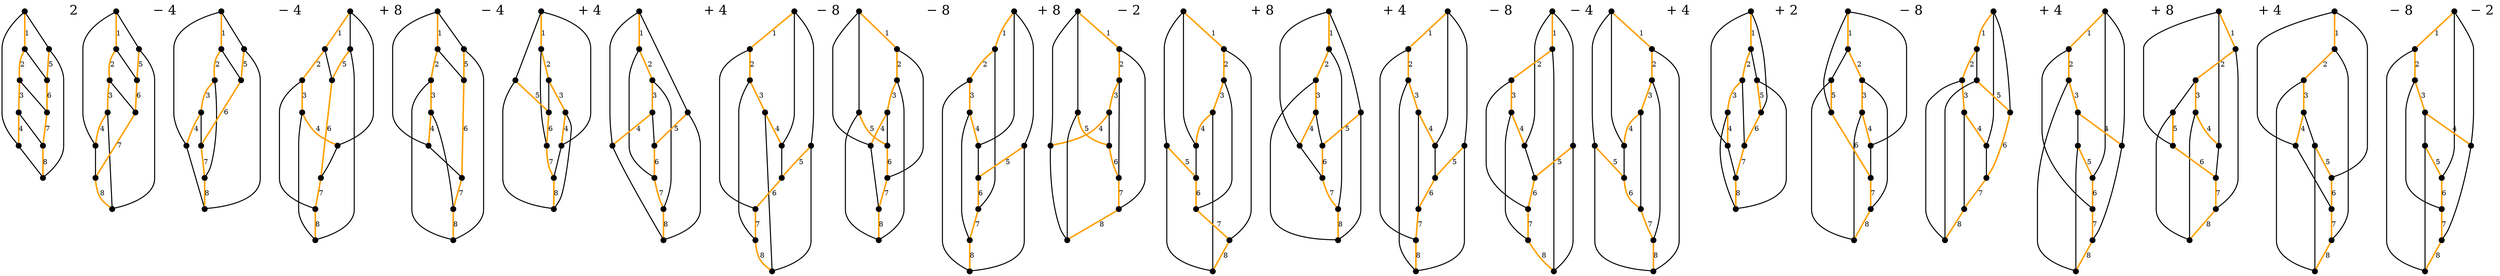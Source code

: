 graph  {
0 [pos="-200,100", shape=point, width="0.15pt"];
1 [pos="-129,70", shape=point, width="0.15pt"];
2 [pos="-100,0", shape=point, width="0.15pt"];
3 [pos="-129,-70", shape=point, width="0.15pt"];
4 [pos="-200,-100", shape=point, width="0.15pt"];
5 [pos="200,100", shape=point, width="0.15pt"];
6 [pos="129,70", shape=point, width="0.15pt"];
7 [pos="100,0", shape=point, width="0.15pt"];
8 [pos="129,-70", shape=point, width="0.15pt"];
9 [pos="199,-100", shape=point, width="0.15pt"];
10 [fontsize="26pt", label="  2", pos="-250,0", shape=plaintext];
11 [pos="400,100", shape=point, width="0.15pt"];
12 [pos="470,70", shape=point, width="0.15pt"];
13 [pos="500,0", shape=point, width="0.15pt"];
14 [pos="470,-70", shape=point, width="0.15pt"];
15 [pos="400,-100", shape=point, width="0.15pt"];
16 [pos="800,100", shape=point, width="0.15pt"];
17 [pos="729,70", shape=point, width="0.15pt"];
18 [pos="700,0", shape=point, width="0.15pt"];
19 [pos="729,-70", shape=point, width="0.15pt"];
20 [pos="800,-100", shape=point, width="0.15pt"];
21 [fontsize="26pt", label="− 4", pos="300,0", shape=plaintext];
22 [pos="1000,100", shape=point, width="0.15pt"];
23 [pos="1070,70", shape=point, width="0.15pt"];
24 [pos="1100,0", shape=point, width="0.15pt"];
25 [pos="1070,-70", shape=point, width="0.15pt"];
26 [pos="1000,-100", shape=point, width="0.15pt"];
27 [pos="1400,100", shape=point, width="0.15pt"];
28 [pos="1329,70", shape=point, width="0.15pt"];
29 [pos="1300,0", shape=point, width="0.15pt"];
30 [pos="1329,-70", shape=point, width="0.15pt"];
31 [pos="1400,-100", shape=point, width="0.15pt"];
32 [fontsize="26pt", label="− 4", pos="900,0", shape=plaintext];
33 [pos="-200,-200", shape=point, width="0.15pt"];
34 [pos="-129,-229", shape=point, width="0.15pt"];
35 [pos="-100,-300", shape=point, width="0.15pt"];
36 [pos="-129,-370", shape=point, width="0.15pt"];
37 [pos="-200,-400", shape=point, width="0.15pt"];
38 [pos="200,-200", shape=point, width="0.15pt"];
39 [pos="129,-229", shape=point, width="0.15pt"];
40 [pos="100,-300", shape=point, width="0.15pt"];
41 [pos="129,-370", shape=point, width="0.15pt"];
42 [pos="199,-400", shape=point, width="0.15pt"];
43 [fontsize="26pt", label="+ 8", pos="-250,-300", shape=plaintext];
44 [pos="400,-200", shape=point, width="0.15pt"];
45 [pos="470,-229", shape=point, width="0.15pt"];
46 [pos="500,-300", shape=point, width="0.15pt"];
47 [pos="470,-370", shape=point, width="0.15pt"];
48 [pos="400,-400", shape=point, width="0.15pt"];
49 [pos="800,-200", shape=point, width="0.15pt"];
50 [pos="729,-229", shape=point, width="0.15pt"];
51 [pos="700,-300", shape=point, width="0.15pt"];
52 [pos="729,-370", shape=point, width="0.15pt"];
53 [pos="800,-400", shape=point, width="0.15pt"];
54 [fontsize="26pt", label="− 4", pos="300,-300", shape=plaintext];
55 [pos="1000,-200", shape=point, width="0.15pt"];
56 [pos="1070,-229", shape=point, width="0.15pt"];
57 [pos="1100,-300", shape=point, width="0.15pt"];
58 [pos="1070,-370", shape=point, width="0.15pt"];
59 [pos="1000,-400", shape=point, width="0.15pt"];
60 [pos="1400,-200", shape=point, width="0.15pt"];
61 [pos="1329,-229", shape=point, width="0.15pt"];
62 [pos="1300,-300", shape=point, width="0.15pt"];
63 [pos="1329,-370", shape=point, width="0.15pt"];
64 [pos="1400,-400", shape=point, width="0.15pt"];
65 [fontsize="26pt", label="+ 4", pos="900,-300", shape=plaintext];
66 [pos="-200,-500", shape=point, width="0.15pt"];
67 [pos="-129,-529", shape=point, width="0.15pt"];
68 [pos="-100,-600", shape=point, width="0.15pt"];
69 [pos="-129,-670", shape=point, width="0.15pt"];
70 [pos="-200,-700", shape=point, width="0.15pt"];
71 [pos="200,-500", shape=point, width="0.15pt"];
72 [pos="129,-529", shape=point, width="0.15pt"];
73 [pos="100,-600", shape=point, width="0.15pt"];
74 [pos="129,-670", shape=point, width="0.15pt"];
75 [pos="199,-700", shape=point, width="0.15pt"];
76 [fontsize="26pt", label="+ 4", pos="-250,-600", shape=plaintext];
77 [pos="400,-500", shape=point, width="0.15pt"];
78 [pos="470,-529", shape=point, width="0.15pt"];
79 [pos="500,-600", shape=point, width="0.15pt"];
80 [pos="470,-670", shape=point, width="0.15pt"];
81 [pos="400,-700", shape=point, width="0.15pt"];
82 [pos="800,-500", shape=point, width="0.15pt"];
83 [pos="729,-529", shape=point, width="0.15pt"];
84 [pos="700,-600", shape=point, width="0.15pt"];
85 [pos="729,-670", shape=point, width="0.15pt"];
86 [pos="800,-700", shape=point, width="0.15pt"];
87 [fontsize="26pt", label="− 8", pos="300,-600", shape=plaintext];
88 [pos="1000,-500", shape=point, width="0.15pt"];
89 [pos="1070,-529", shape=point, width="0.15pt"];
90 [pos="1100,-600", shape=point, width="0.15pt"];
91 [pos="1070,-670", shape=point, width="0.15pt"];
92 [pos="1000,-700", shape=point, width="0.15pt"];
93 [pos="1400,-500", shape=point, width="0.15pt"];
94 [pos="1329,-529", shape=point, width="0.15pt"];
95 [pos="1300,-600", shape=point, width="0.15pt"];
96 [pos="1329,-670", shape=point, width="0.15pt"];
97 [pos="1400,-700", shape=point, width="0.15pt"];
98 [fontsize="26pt", label="− 8", pos="900,-600", shape=plaintext];
99 [pos="-200,-800", shape=point, width="0.15pt"];
100 [pos="-129,-829", shape=point, width="0.15pt"];
101 [pos="-100,-900", shape=point, width="0.15pt"];
102 [pos="-129,-970", shape=point, width="0.15pt"];
103 [pos="-200,-1000", shape=point, width="0.15pt"];
104 [pos="200,-800", shape=point, width="0.15pt"];
105 [pos="129,-829", shape=point, width="0.15pt"];
106 [pos="100,-900", shape=point, width="0.15pt"];
107 [pos="129,-970", shape=point, width="0.15pt"];
108 [pos="199,-1000", shape=point, width="0.15pt"];
109 [fontsize="26pt", label="+ 8", pos="-250,-900", shape=plaintext];
110 [pos="400,-800", shape=point, width="0.15pt"];
111 [pos="470,-829", shape=point, width="0.15pt"];
112 [pos="500,-900", shape=point, width="0.15pt"];
113 [pos="470,-970", shape=point, width="0.15pt"];
114 [pos="400,-1000", shape=point, width="0.15pt"];
115 [pos="800,-800", shape=point, width="0.15pt"];
116 [pos="729,-829", shape=point, width="0.15pt"];
117 [pos="700,-900", shape=point, width="0.15pt"];
118 [pos="729,-970", shape=point, width="0.15pt"];
119 [pos="800,-1000", shape=point, width="0.15pt"];
120 [fontsize="26pt", label="− 2", pos="300,-900", shape=plaintext];
121 [pos="1000,-800", shape=point, width="0.15pt"];
122 [pos="1070,-829", shape=point, width="0.15pt"];
123 [pos="1100,-900", shape=point, width="0.15pt"];
124 [pos="1070,-970", shape=point, width="0.15pt"];
125 [pos="1000,-1000", shape=point, width="0.15pt"];
126 [pos="1400,-800", shape=point, width="0.15pt"];
127 [pos="1329,-829", shape=point, width="0.15pt"];
128 [pos="1300,-900", shape=point, width="0.15pt"];
129 [pos="1329,-970", shape=point, width="0.15pt"];
130 [pos="1400,-1000", shape=point, width="0.15pt"];
131 [fontsize="26pt", label="+ 8", pos="900,-900", shape=plaintext];
132 [pos="-200,-1100", shape=point, width="0.15pt"];
133 [pos="-129,-1129", shape=point, width="0.15pt"];
134 [pos="-100,-1200", shape=point, width="0.15pt"];
135 [pos="-129,-1270", shape=point, width="0.15pt"];
136 [pos="-200,-1300", shape=point, width="0.15pt"];
137 [pos="200,-1100", shape=point, width="0.15pt"];
138 [pos="129,-1129", shape=point, width="0.15pt"];
139 [pos="100,-1200", shape=point, width="0.15pt"];
140 [pos="129,-1270", shape=point, width="0.15pt"];
141 [pos="199,-1300", shape=point, width="0.15pt"];
142 [fontsize="26pt", label="+ 4", pos="-250,-1200", shape=plaintext];
143 [pos="400,-1100", shape=point, width="0.15pt"];
144 [pos="470,-1129", shape=point, width="0.15pt"];
145 [pos="500,-1200", shape=point, width="0.15pt"];
146 [pos="470,-1270", shape=point, width="0.15pt"];
147 [pos="400,-1300", shape=point, width="0.15pt"];
148 [pos="800,-1100", shape=point, width="0.15pt"];
149 [pos="729,-1129", shape=point, width="0.15pt"];
150 [pos="700,-1200", shape=point, width="0.15pt"];
151 [pos="729,-1270", shape=point, width="0.15pt"];
152 [pos="800,-1300", shape=point, width="0.15pt"];
153 [fontsize="26pt", label="− 8", pos="300,-1200", shape=plaintext];
154 [pos="1000,-1100", shape=point, width="0.15pt"];
155 [pos="1070,-1129", shape=point, width="0.15pt"];
156 [pos="1100,-1200", shape=point, width="0.15pt"];
157 [pos="1070,-1270", shape=point, width="0.15pt"];
158 [pos="1000,-1300", shape=point, width="0.15pt"];
159 [pos="1400,-1100", shape=point, width="0.15pt"];
160 [pos="1329,-1129", shape=point, width="0.15pt"];
161 [pos="1300,-1200", shape=point, width="0.15pt"];
162 [pos="1329,-1270", shape=point, width="0.15pt"];
163 [pos="1400,-1300", shape=point, width="0.15pt"];
164 [fontsize="26pt", label="− 4", pos="900,-1200", shape=plaintext];
165 [pos="-200,-1400", shape=point, width="0.15pt"];
166 [pos="-129,-1429", shape=point, width="0.15pt"];
167 [pos="-100,-1500", shape=point, width="0.15pt"];
168 [pos="-129,-1570", shape=point, width="0.15pt"];
169 [pos="-200,-1600", shape=point, width="0.15pt"];
170 [pos="200,-1400", shape=point, width="0.15pt"];
171 [pos="129,-1429", shape=point, width="0.15pt"];
172 [pos="100,-1500", shape=point, width="0.15pt"];
173 [pos="129,-1570", shape=point, width="0.15pt"];
174 [pos="199,-1600", shape=point, width="0.15pt"];
175 [fontsize="26pt", label="+ 4", pos="-250,-1500", shape=plaintext];
176 [pos="400,-1400", shape=point, width="0.15pt"];
177 [pos="470,-1429", shape=point, width="0.15pt"];
178 [pos="500,-1500", shape=point, width="0.15pt"];
179 [pos="470,-1570", shape=point, width="0.15pt"];
180 [pos="400,-1600", shape=point, width="0.15pt"];
181 [pos="800,-1400", shape=point, width="0.15pt"];
182 [pos="729,-1429", shape=point, width="0.15pt"];
183 [pos="700,-1500", shape=point, width="0.15pt"];
184 [pos="729,-1570", shape=point, width="0.15pt"];
185 [pos="800,-1600", shape=point, width="0.15pt"];
186 [fontsize="26pt", label="+ 2", pos="300,-1500", shape=plaintext];
187 [pos="1000,-1400", shape=point, width="0.15pt"];
188 [pos="1070,-1429", shape=point, width="0.15pt"];
189 [pos="1100,-1500", shape=point, width="0.15pt"];
190 [pos="1070,-1570", shape=point, width="0.15pt"];
191 [pos="1000,-1600", shape=point, width="0.15pt"];
192 [pos="1400,-1400", shape=point, width="0.15pt"];
193 [pos="1329,-1429", shape=point, width="0.15pt"];
194 [pos="1300,-1500", shape=point, width="0.15pt"];
195 [pos="1329,-1570", shape=point, width="0.15pt"];
196 [pos="1400,-1600", shape=point, width="0.15pt"];
197 [fontsize="26pt", label="− 8", pos="900,-1500", shape=plaintext];
198 [pos="-200,-1700", shape=point, width="0.15pt"];
199 [pos="-129,-1729", shape=point, width="0.15pt"];
200 [pos="-100,-1800", shape=point, width="0.15pt"];
201 [pos="-129,-1870", shape=point, width="0.15pt"];
202 [pos="-200,-1900", shape=point, width="0.15pt"];
203 [pos="200,-1700", shape=point, width="0.15pt"];
204 [pos="129,-1729", shape=point, width="0.15pt"];
205 [pos="100,-1800", shape=point, width="0.15pt"];
206 [pos="129,-1870", shape=point, width="0.15pt"];
207 [pos="199,-1900", shape=point, width="0.15pt"];
208 [fontsize="26pt", label="+ 4", pos="-250,-1800", shape=plaintext];
209 [pos="400,-1700", shape=point, width="0.15pt"];
210 [pos="470,-1729", shape=point, width="0.15pt"];
211 [pos="500,-1800", shape=point, width="0.15pt"];
212 [pos="470,-1870", shape=point, width="0.15pt"];
213 [pos="400,-1900", shape=point, width="0.15pt"];
214 [pos="800,-1700", shape=point, width="0.15pt"];
215 [pos="729,-1729", shape=point, width="0.15pt"];
216 [pos="700,-1800", shape=point, width="0.15pt"];
217 [pos="729,-1870", shape=point, width="0.15pt"];
218 [pos="800,-1900", shape=point, width="0.15pt"];
219 [fontsize="26pt", label="+ 8", pos="300,-1800", shape=plaintext];
220 [pos="1000,-1700", shape=point, width="0.15pt"];
221 [pos="1070,-1729", shape=point, width="0.15pt"];
222 [pos="1100,-1800", shape=point, width="0.15pt"];
223 [pos="1070,-1870", shape=point, width="0.15pt"];
224 [pos="1000,-1900", shape=point, width="0.15pt"];
225 [pos="1400,-1700", shape=point, width="0.15pt"];
226 [pos="1329,-1729", shape=point, width="0.15pt"];
227 [pos="1300,-1800", shape=point, width="0.15pt"];
228 [pos="1329,-1870", shape=point, width="0.15pt"];
229 [pos="1400,-1900", shape=point, width="0.15pt"];
230 [fontsize="26pt", label="+ 4", pos="900,-1800", shape=plaintext];
231 [pos="-200,-2000", shape=point, width="0.15pt"];
232 [pos="-129,-2029", shape=point, width="0.15pt"];
233 [pos="-100,-2100", shape=point, width="0.15pt"];
234 [pos="-129,-2170", shape=point, width="0.15pt"];
235 [pos="-200,-2200", shape=point, width="0.15pt"];
236 [pos="200,-2000", shape=point, width="0.15pt"];
237 [pos="129,-2029", shape=point, width="0.15pt"];
238 [pos="100,-2100", shape=point, width="0.15pt"];
239 [pos="129,-2170", shape=point, width="0.15pt"];
240 [pos="199,-2200", shape=point, width="0.15pt"];
241 [fontsize="26pt", label="− 8", pos="-250,-2100", shape=plaintext];
242 [pos="400,-2000", shape=point, width="0.15pt"];
243 [pos="470,-2029", shape=point, width="0.15pt"];
244 [pos="500,-2100", shape=point, width="0.15pt"];
245 [pos="470,-2170", shape=point, width="0.15pt"];
246 [pos="400,-2200", shape=point, width="0.15pt"];
247 [pos="800,-2000", shape=point, width="0.15pt"];
248 [pos="729,-2029", shape=point, width="0.15pt"];
249 [pos="700,-2100", shape=point, width="0.15pt"];
250 [pos="729,-2170", shape=point, width="0.15pt"];
251 [pos="800,-2200", shape=point, width="0.15pt"];
"22coef" [fontsize="26pt", label="− 2", pos="300,-2100", shape=plaintext];
0 -- 1  [color="#ffa000", forest=True, key=0, label=1, order=1, penwidth=3];
0 -- 4  [forest=False, key=0, order="-1", penwidth="2.0"];
0 -- 5  [forest=False, key=0, order="-1", penwidth="2.0"];
1 -- 2  [color="#ffa000", forest=True, key=0, label=2, order=2, penwidth=3];
1 -- 6  [forest=False, key=0, order="-1", penwidth="2.0"];
2 -- 3  [color="#ffa000", forest=True, key=0, label=3, order=3, penwidth=3];
2 -- 7  [forest=False, key=0, order="-1", penwidth="2.0"];
3 -- 4  [color="#ffa000", forest=True, key=0, label=4, order=4, penwidth=3];
3 -- 8  [forest=False, key=0, order="-1", penwidth="2.0"];
4 -- 9  [forest=False, key=0, order="-1", penwidth="2.0"];
5 -- 6  [color="#ffa000", forest=True, key=0, label=5, order=5, penwidth=3];
5 -- 9  [forest=False, key=0, order="-1", penwidth="2.0"];
6 -- 7  [color="#ffa000", forest=True, key=0, label=6, order=6, penwidth=3];
7 -- 8  [color="#ffa000", forest=True, key=0, label=7, order=7, penwidth=3];
8 -- 9  [color="#ffa000", forest=True, key=0, label=8, order=8, penwidth=3];
11 -- 12  [color="#ffa000", forest=True, key=0, label=1, order=1, penwidth=3];
11 -- 15  [forest=False, key=0, order="-1", penwidth="2.0"];
11 -- 16  [forest=False, key=0, order="-1", penwidth="2.0"];
12 -- 13  [color="#ffa000", forest=True, key=0, label=2, order=2, penwidth=3];
12 -- 17  [forest=False, key=0, order="-1", penwidth="2.0"];
13 -- 14  [color="#ffa000", forest=True, key=0, label=3, order=3, penwidth=3];
13 -- 18  [forest=False, key=0, order="-1", penwidth="2.0"];
14 -- 15  [color="#ffa000", forest=True, key=0, label=4, order=4, penwidth=3];
14 -- 20  [forest=False, key=0, order="-1", penwidth="2.0"];
15 -- 19  [forest=False, key=0, order="-1", penwidth="2.0"];
16 -- 17  [color="#ffa000", forest=True, key=0, label=5, order=5, penwidth=3];
16 -- 20  [forest=False, key=0, order="-1", penwidth="2.0"];
17 -- 18  [color="#ffa000", forest=True, key=0, label=6, order=6, penwidth=3];
18 -- 19  [color="#ffa000", forest=True, key=0, label=7, order=7, penwidth=3];
19 -- 20  [color="#ffa000", forest=True, key=0, label=8, order=8, penwidth=3];
22 -- 23  [color="#ffa000", forest=True, key=0, label=1, order=1, penwidth=3];
22 -- 26  [forest=False, key=0, order="-1", penwidth="2.0"];
22 -- 27  [forest=False, key=0, order="-1", penwidth="2.0"];
23 -- 24  [color="#ffa000", forest=True, key=0, label=2, order=2, penwidth=3];
23 -- 28  [forest=False, key=0, order="-1", penwidth="2.0"];
24 -- 25  [color="#ffa000", forest=True, key=0, label=3, order=3, penwidth=3];
24 -- 30  [forest=False, key=0, order="-1", penwidth="2.0"];
25 -- 26  [color="#ffa000", forest=True, key=0, label=4, order=4, penwidth=3];
25 -- 29  [forest=False, key=0, order="-1", penwidth="2.0"];
26 -- 31  [forest=False, key=0, order="-1", penwidth="2.0"];
27 -- 28  [color="#ffa000", forest=True, key=0, label=5, order=5, penwidth=3];
27 -- 31  [forest=False, key=0, order="-1", penwidth="2.0"];
28 -- 29  [color="#ffa000", forest=True, key=0, label=6, order=6, penwidth=3];
29 -- 30  [color="#ffa000", forest=True, key=0, label=7, order=7, penwidth=3];
30 -- 31  [color="#ffa000", forest=True, key=0, label=8, order=8, penwidth=3];
33 -- 34  [color="#ffa000", forest=True, key=0, label=1, order=1, penwidth=3];
33 -- 37  [forest=False, key=0, order="-1", penwidth="2.0"];
33 -- 38  [forest=False, key=0, order="-1", penwidth="2.0"];
34 -- 35  [color="#ffa000", forest=True, key=0, label=2, order=2, penwidth=3];
34 -- 39  [forest=False, key=0, order="-1", penwidth="2.0"];
35 -- 36  [color="#ffa000", forest=True, key=0, label=3, order=3, penwidth=3];
35 -- 41  [forest=False, key=0, order="-1", penwidth="2.0"];
36 -- 37  [color="#ffa000", forest=True, key=0, label=4, order=4, penwidth=3];
36 -- 42  [forest=False, key=0, order="-1", penwidth="2.0"];
37 -- 40  [forest=False, key=0, order="-1", penwidth="2.0"];
38 -- 39  [color="#ffa000", forest=True, key=0, label=5, order=5, penwidth=3];
38 -- 42  [forest=False, key=0, order="-1", penwidth="2.0"];
39 -- 40  [color="#ffa000", forest=True, key=0, label=6, order=6, penwidth=3];
40 -- 41  [color="#ffa000", forest=True, key=0, label=7, order=7, penwidth=3];
41 -- 42  [color="#ffa000", forest=True, key=0, label=8, order=8, penwidth=3];
44 -- 45  [color="#ffa000", forest=True, key=0, label=1, order=1, penwidth=3];
44 -- 48  [forest=False, key=0, order="-1", penwidth="2.0"];
44 -- 49  [forest=False, key=0, order="-1", penwidth="2.0"];
45 -- 46  [color="#ffa000", forest=True, key=0, label=2, order=2, penwidth=3];
45 -- 50  [forest=False, key=0, order="-1", penwidth="2.0"];
46 -- 47  [color="#ffa000", forest=True, key=0, label=3, order=3, penwidth=3];
46 -- 53  [forest=False, key=0, order="-1", penwidth="2.0"];
47 -- 48  [color="#ffa000", forest=True, key=0, label=4, order=4, penwidth=3];
47 -- 52  [forest=False, key=0, order="-1", penwidth="2.0"];
48 -- 51  [forest=False, key=0, order="-1", penwidth="2.0"];
49 -- 50  [color="#ffa000", forest=True, key=0, label=5, order=5, penwidth=3];
49 -- 53  [forest=False, key=0, order="-1", penwidth="2.0"];
50 -- 51  [color="#ffa000", forest=True, key=0, label=6, order=6, penwidth=3];
51 -- 52  [color="#ffa000", forest=True, key=0, label=7, order=7, penwidth=3];
52 -- 53  [color="#ffa000", forest=True, key=0, label=8, order=8, penwidth=3];
55 -- 56  [color="#ffa000", forest=True, key=0, label=1, order=1, penwidth=3];
55 -- 59  [forest=False, key=0, order="-1", penwidth="2.0"];
55 -- 60  [forest=False, key=0, order="-1", penwidth="2.0"];
56 -- 57  [color="#ffa000", forest=True, key=0, label=2, order=2, penwidth=3];
56 -- 62  [forest=False, key=0, order="-1", penwidth="2.0"];
57 -- 58  [color="#ffa000", forest=True, key=0, label=3, order=3, penwidth=3];
57 -- 61  [forest=False, key=0, order="-1", penwidth="2.0"];
58 -- 59  [color="#ffa000", forest=True, key=0, label=4, order=4, penwidth=3];
58 -- 64  [forest=False, key=0, order="-1", penwidth="2.0"];
59 -- 63  [forest=False, key=0, order="-1", penwidth="2.0"];
60 -- 61  [color="#ffa000", forest=True, key=0, label=5, order=5, penwidth=3];
60 -- 64  [forest=False, key=0, order="-1", penwidth="2.0"];
61 -- 62  [color="#ffa000", forest=True, key=0, label=6, order=6, penwidth=3];
62 -- 63  [color="#ffa000", forest=True, key=0, label=7, order=7, penwidth=3];
63 -- 64  [color="#ffa000", forest=True, key=0, label=8, order=8, penwidth=3];
66 -- 67  [color="#ffa000", forest=True, key=0, label=1, order=1, penwidth=3];
66 -- 70  [forest=False, key=0, order="-1", penwidth="2.0"];
66 -- 71  [forest=False, key=0, order="-1", penwidth="2.0"];
67 -- 68  [color="#ffa000", forest=True, key=0, label=2, order=2, penwidth=3];
67 -- 73  [forest=False, key=0, order="-1", penwidth="2.0"];
68 -- 69  [color="#ffa000", forest=True, key=0, label=3, order=3, penwidth=3];
68 -- 74  [forest=False, key=0, order="-1", penwidth="2.0"];
69 -- 70  [color="#ffa000", forest=True, key=0, label=4, order=4, penwidth=3];
69 -- 72  [forest=False, key=0, order="-1", penwidth="2.0"];
70 -- 75  [forest=False, key=0, order="-1", penwidth="2.0"];
71 -- 72  [color="#ffa000", forest=True, key=0, label=5, order=5, penwidth=3];
71 -- 75  [forest=False, key=0, order="-1", penwidth="2.0"];
72 -- 73  [color="#ffa000", forest=True, key=0, label=6, order=6, penwidth=3];
73 -- 74  [color="#ffa000", forest=True, key=0, label=7, order=7, penwidth=3];
74 -- 75  [color="#ffa000", forest=True, key=0, label=8, order=8, penwidth=3];
77 -- 78  [color="#ffa000", forest=True, key=0, label=1, order=1, penwidth=3];
77 -- 81  [forest=False, key=0, order="-1", penwidth="2.0"];
77 -- 82  [forest=False, key=0, order="-1", penwidth="2.0"];
78 -- 79  [color="#ffa000", forest=True, key=0, label=2, order=2, penwidth=3];
78 -- 84  [forest=False, key=0, order="-1", penwidth="2.0"];
79 -- 80  [color="#ffa000", forest=True, key=0, label=3, order=3, penwidth=3];
79 -- 85  [forest=False, key=0, order="-1", penwidth="2.0"];
80 -- 81  [color="#ffa000", forest=True, key=0, label=4, order=4, penwidth=3];
80 -- 86  [forest=False, key=0, order="-1", penwidth="2.0"];
81 -- 83  [forest=False, key=0, order="-1", penwidth="2.0"];
82 -- 83  [color="#ffa000", forest=True, key=0, label=5, order=5, penwidth=3];
82 -- 86  [forest=False, key=0, order="-1", penwidth="2.0"];
83 -- 84  [color="#ffa000", forest=True, key=0, label=6, order=6, penwidth=3];
84 -- 85  [color="#ffa000", forest=True, key=0, label=7, order=7, penwidth=3];
85 -- 86  [color="#ffa000", forest=True, key=0, label=8, order=8, penwidth=3];
88 -- 89  [color="#ffa000", forest=True, key=0, label=1, order=1, penwidth=3];
88 -- 92  [forest=False, key=0, order="-1", penwidth="2.0"];
88 -- 93  [forest=False, key=0, order="-1", penwidth="2.0"];
89 -- 90  [color="#ffa000", forest=True, key=0, label=2, order=2, penwidth=3];
89 -- 95  [forest=False, key=0, order="-1", penwidth="2.0"];
90 -- 91  [color="#ffa000", forest=True, key=0, label=3, order=3, penwidth=3];
90 -- 97  [forest=False, key=0, order="-1", penwidth="2.0"];
91 -- 92  [color="#ffa000", forest=True, key=0, label=4, order=4, penwidth=3];
91 -- 94  [forest=False, key=0, order="-1", penwidth="2.0"];
92 -- 96  [forest=False, key=0, order="-1", penwidth="2.0"];
93 -- 94  [color="#ffa000", forest=True, key=0, label=5, order=5, penwidth=3];
93 -- 97  [forest=False, key=0, order="-1", penwidth="2.0"];
94 -- 95  [color="#ffa000", forest=True, key=0, label=6, order=6, penwidth=3];
95 -- 96  [color="#ffa000", forest=True, key=0, label=7, order=7, penwidth=3];
96 -- 97  [color="#ffa000", forest=True, key=0, label=8, order=8, penwidth=3];
99 -- 100  [color="#ffa000", forest=True, key=0, label=1, order=1, penwidth=3];
99 -- 103  [forest=False, key=0, order="-1", penwidth="2.0"];
99 -- 104  [forest=False, key=0, order="-1", penwidth="2.0"];
100 -- 101  [color="#ffa000", forest=True, key=0, label=2, order=2, penwidth=3];
100 -- 106  [forest=False, key=0, order="-1", penwidth="2.0"];
101 -- 102  [color="#ffa000", forest=True, key=0, label=3, order=3, penwidth=3];
101 -- 108  [forest=False, key=0, order="-1", penwidth="2.0"];
102 -- 103  [color="#ffa000", forest=True, key=0, label=4, order=4, penwidth=3];
102 -- 107  [forest=False, key=0, order="-1", penwidth="2.0"];
103 -- 105  [forest=False, key=0, order="-1", penwidth="2.0"];
104 -- 105  [color="#ffa000", forest=True, key=0, label=5, order=5, penwidth=3];
104 -- 108  [forest=False, key=0, order="-1", penwidth="2.0"];
105 -- 106  [color="#ffa000", forest=True, key=0, label=6, order=6, penwidth=3];
106 -- 107  [color="#ffa000", forest=True, key=0, label=7, order=7, penwidth=3];
107 -- 108  [color="#ffa000", forest=True, key=0, label=8, order=8, penwidth=3];
110 -- 111  [color="#ffa000", forest=True, key=0, label=1, order=1, penwidth=3];
110 -- 114  [forest=False, key=0, order="-1", penwidth="2.0"];
110 -- 115  [forest=False, key=0, order="-1", penwidth="2.0"];
111 -- 112  [color="#ffa000", forest=True, key=0, label=2, order=2, penwidth=3];
111 -- 118  [forest=False, key=0, order="-1", penwidth="2.0"];
112 -- 113  [color="#ffa000", forest=True, key=0, label=3, order=3, penwidth=3];
112 -- 117  [forest=False, key=0, order="-1", penwidth="2.0"];
113 -- 114  [color="#ffa000", forest=True, key=0, label=4, order=4, penwidth=3];
113 -- 116  [forest=False, key=0, order="-1", penwidth="2.0"];
114 -- 119  [forest=False, key=0, order="-1", penwidth="2.0"];
115 -- 116  [color="#ffa000", forest=True, key=0, label=5, order=5, penwidth=3];
115 -- 119  [forest=False, key=0, order="-1", penwidth="2.0"];
116 -- 117  [color="#ffa000", forest=True, key=0, label=6, order=6, penwidth=3];
117 -- 118  [color="#ffa000", forest=True, key=0, label=7, order=7, penwidth=3];
118 -- 119  [color="#ffa000", forest=True, key=0, label=8, order=8, penwidth=3];
121 -- 122  [color="#ffa000", forest=True, key=0, label=1, order=1, penwidth=3];
121 -- 125  [forest=False, key=0, order="-1", penwidth="2.0"];
121 -- 126  [forest=False, key=0, order="-1", penwidth="2.0"];
122 -- 123  [color="#ffa000", forest=True, key=0, label=2, order=2, penwidth=3];
122 -- 129  [forest=False, key=0, order="-1", penwidth="2.0"];
123 -- 124  [color="#ffa000", forest=True, key=0, label=3, order=3, penwidth=3];
123 -- 128  [forest=False, key=0, order="-1", penwidth="2.0"];
124 -- 125  [color="#ffa000", forest=True, key=0, label=4, order=4, penwidth=3];
124 -- 130  [forest=False, key=0, order="-1", penwidth="2.0"];
125 -- 127  [forest=False, key=0, order="-1", penwidth="2.0"];
126 -- 127  [color="#ffa000", forest=True, key=0, label=5, order=5, penwidth=3];
126 -- 130  [forest=False, key=0, order="-1", penwidth="2.0"];
127 -- 128  [color="#ffa000", forest=True, key=0, label=6, order=6, penwidth=3];
128 -- 129  [color="#ffa000", forest=True, key=0, label=7, order=7, penwidth=3];
129 -- 130  [color="#ffa000", forest=True, key=0, label=8, order=8, penwidth=3];
132 -- 133  [color="#ffa000", forest=True, key=0, label=1, order=1, penwidth=3];
132 -- 136  [forest=False, key=0, order="-1", penwidth="2.0"];
132 -- 137  [forest=False, key=0, order="-1", penwidth="2.0"];
133 -- 134  [color="#ffa000", forest=True, key=0, label=2, order=2, penwidth=3];
133 -- 140  [forest=False, key=0, order="-1", penwidth="2.0"];
134 -- 135  [color="#ffa000", forest=True, key=0, label=3, order=3, penwidth=3];
134 -- 141  [forest=False, key=0, order="-1", penwidth="2.0"];
135 -- 136  [color="#ffa000", forest=True, key=0, label=4, order=4, penwidth=3];
135 -- 138  [forest=False, key=0, order="-1", penwidth="2.0"];
136 -- 139  [forest=False, key=0, order="-1", penwidth="2.0"];
137 -- 138  [color="#ffa000", forest=True, key=0, label=5, order=5, penwidth=3];
137 -- 141  [forest=False, key=0, order="-1", penwidth="2.0"];
138 -- 139  [color="#ffa000", forest=True, key=0, label=6, order=6, penwidth=3];
139 -- 140  [color="#ffa000", forest=True, key=0, label=7, order=7, penwidth=3];
140 -- 141  [color="#ffa000", forest=True, key=0, label=8, order=8, penwidth=3];
143 -- 144  [color="#ffa000", forest=True, key=0, label=1, order=1, penwidth=3];
143 -- 147  [forest=False, key=0, order="-1", penwidth="2.0"];
143 -- 148  [forest=False, key=0, order="-1", penwidth="2.0"];
144 -- 145  [color="#ffa000", forest=True, key=0, label=2, order=2, penwidth=3];
144 -- 151  [forest=False, key=0, order="-1", penwidth="2.0"];
145 -- 146  [color="#ffa000", forest=True, key=0, label=3, order=3, penwidth=3];
145 -- 152  [forest=False, key=0, order="-1", penwidth="2.0"];
146 -- 147  [color="#ffa000", forest=True, key=0, label=4, order=4, penwidth=3];
146 -- 150  [forest=False, key=0, order="-1", penwidth="2.0"];
147 -- 149  [forest=False, key=0, order="-1", penwidth="2.0"];
148 -- 149  [color="#ffa000", forest=True, key=0, label=5, order=5, penwidth=3];
148 -- 152  [forest=False, key=0, order="-1", penwidth="2.0"];
149 -- 150  [color="#ffa000", forest=True, key=0, label=6, order=6, penwidth=3];
150 -- 151  [color="#ffa000", forest=True, key=0, label=7, order=7, penwidth=3];
151 -- 152  [color="#ffa000", forest=True, key=0, label=8, order=8, penwidth=3];
154 -- 155  [color="#ffa000", forest=True, key=0, label=1, order=1, penwidth=3];
154 -- 158  [forest=False, key=0, order="-1", penwidth="2.0"];
154 -- 159  [forest=False, key=0, order="-1", penwidth="2.0"];
155 -- 156  [color="#ffa000", forest=True, key=0, label=2, order=2, penwidth=3];
155 -- 163  [forest=False, key=0, order="-1", penwidth="2.0"];
156 -- 157  [color="#ffa000", forest=True, key=0, label=3, order=3, penwidth=3];
156 -- 161  [forest=False, key=0, order="-1", penwidth="2.0"];
157 -- 158  [color="#ffa000", forest=True, key=0, label=4, order=4, penwidth=3];
157 -- 162  [forest=False, key=0, order="-1", penwidth="2.0"];
158 -- 160  [forest=False, key=0, order="-1", penwidth="2.0"];
159 -- 160  [color="#ffa000", forest=True, key=0, label=5, order=5, penwidth=3];
159 -- 163  [forest=False, key=0, order="-1", penwidth="2.0"];
160 -- 161  [color="#ffa000", forest=True, key=0, label=6, order=6, penwidth=3];
161 -- 162  [color="#ffa000", forest=True, key=0, label=7, order=7, penwidth=3];
162 -- 163  [color="#ffa000", forest=True, key=0, label=8, order=8, penwidth=3];
165 -- 166  [color="#ffa000", forest=True, key=0, label=1, order=1, penwidth=3];
165 -- 169  [forest=False, key=0, order="-1", penwidth="2.0"];
165 -- 170  [forest=False, key=0, order="-1", penwidth="2.0"];
166 -- 167  [color="#ffa000", forest=True, key=0, label=2, order=2, penwidth=3];
166 -- 174  [forest=False, key=0, order="-1", penwidth="2.0"];
167 -- 168  [color="#ffa000", forest=True, key=0, label=3, order=3, penwidth=3];
167 -- 173  [forest=False, key=0, order="-1", penwidth="2.0"];
168 -- 169  [color="#ffa000", forest=True, key=0, label=4, order=4, penwidth=3];
168 -- 172  [forest=False, key=0, order="-1", penwidth="2.0"];
169 -- 171  [forest=False, key=0, order="-1", penwidth="2.0"];
170 -- 171  [color="#ffa000", forest=True, key=0, label=5, order=5, penwidth=3];
170 -- 174  [forest=False, key=0, order="-1", penwidth="2.0"];
171 -- 172  [color="#ffa000", forest=True, key=0, label=6, order=6, penwidth=3];
172 -- 173  [color="#ffa000", forest=True, key=0, label=7, order=7, penwidth=3];
173 -- 174  [color="#ffa000", forest=True, key=0, label=8, order=8, penwidth=3];
176 -- 177  [color="#ffa000", forest=True, key=0, label=1, order=1, penwidth=3];
176 -- 180  [forest=False, key=0, order="-1", penwidth="2.0"];
176 -- 182  [forest=False, key=0, order="-1", penwidth="2.0"];
177 -- 178  [color="#ffa000", forest=True, key=0, label=2, order=2, penwidth=3];
177 -- 181  [forest=False, key=0, order="-1", penwidth="2.0"];
178 -- 179  [color="#ffa000", forest=True, key=0, label=3, order=3, penwidth=3];
178 -- 183  [forest=False, key=0, order="-1", penwidth="2.0"];
179 -- 180  [color="#ffa000", forest=True, key=0, label=4, order=4, penwidth=3];
179 -- 185  [forest=False, key=0, order="-1", penwidth="2.0"];
180 -- 184  [forest=False, key=0, order="-1", penwidth="2.0"];
181 -- 182  [color="#ffa000", forest=True, key=0, label=5, order=5, penwidth=3];
181 -- 185  [forest=False, key=0, order="-1", penwidth="2.0"];
182 -- 183  [color="#ffa000", forest=True, key=0, label=6, order=6, penwidth=3];
183 -- 184  [color="#ffa000", forest=True, key=0, label=7, order=7, penwidth=3];
184 -- 185  [color="#ffa000", forest=True, key=0, label=8, order=8, penwidth=3];
187 -- 188  [color="#ffa000", forest=True, key=0, label=1, order=1, penwidth=3];
187 -- 191  [forest=False, key=0, order="-1", penwidth="2.0"];
187 -- 193  [forest=False, key=0, order="-1", penwidth="2.0"];
188 -- 189  [color="#ffa000", forest=True, key=0, label=2, order=2, penwidth=3];
188 -- 192  [forest=False, key=0, order="-1", penwidth="2.0"];
189 -- 190  [color="#ffa000", forest=True, key=0, label=3, order=3, penwidth=3];
189 -- 195  [forest=False, key=0, order="-1", penwidth="2.0"];
190 -- 191  [color="#ffa000", forest=True, key=0, label=4, order=4, penwidth=3];
190 -- 196  [forest=False, key=0, order="-1", penwidth="2.0"];
191 -- 194  [forest=False, key=0, order="-1", penwidth="2.0"];
192 -- 193  [color="#ffa000", forest=True, key=0, label=5, order=5, penwidth=3];
192 -- 196  [forest=False, key=0, order="-1", penwidth="2.0"];
193 -- 194  [color="#ffa000", forest=True, key=0, label=6, order=6, penwidth=3];
194 -- 195  [color="#ffa000", forest=True, key=0, label=7, order=7, penwidth=3];
195 -- 196  [color="#ffa000", forest=True, key=0, label=8, order=8, penwidth=3];
198 -- 199  [color="#ffa000", forest=True, key=0, label=1, order=1, penwidth=3];
198 -- 202  [forest=False, key=0, order="-1", penwidth="2.0"];
198 -- 204  [forest=False, key=0, order="-1", penwidth="2.0"];
199 -- 200  [color="#ffa000", forest=True, key=0, label=2, order=2, penwidth=3];
199 -- 203  [forest=False, key=0, order="-1", penwidth="2.0"];
200 -- 201  [color="#ffa000", forest=True, key=0, label=3, order=3, penwidth=3];
200 -- 207  [forest=False, key=0, order="-1", penwidth="2.0"];
201 -- 202  [color="#ffa000", forest=True, key=0, label=4, order=4, penwidth=3];
201 -- 206  [forest=False, key=0, order="-1", penwidth="2.0"];
202 -- 205  [forest=False, key=0, order="-1", penwidth="2.0"];
203 -- 204  [color="#ffa000", forest=True, key=0, label=5, order=5, penwidth=3];
203 -- 207  [forest=False, key=0, order="-1", penwidth="2.0"];
204 -- 205  [color="#ffa000", forest=True, key=0, label=6, order=6, penwidth=3];
205 -- 206  [color="#ffa000", forest=True, key=0, label=7, order=7, penwidth=3];
206 -- 207  [color="#ffa000", forest=True, key=0, label=8, order=8, penwidth=3];
209 -- 210  [color="#ffa000", forest=True, key=0, label=1, order=1, penwidth=3];
209 -- 213  [forest=False, key=0, order="-1", penwidth="2.0"];
209 -- 215  [forest=False, key=0, order="-1", penwidth="2.0"];
210 -- 211  [color="#ffa000", forest=True, key=0, label=2, order=2, penwidth=3];
210 -- 216  [forest=False, key=0, order="-1", penwidth="2.0"];
211 -- 212  [color="#ffa000", forest=True, key=0, label=3, order=3, penwidth=3];
211 -- 218  [forest=False, key=0, order="-1", penwidth="2.0"];
212 -- 213  [color="#ffa000", forest=True, key=0, label=4, order=4, penwidth=3];
212 -- 214  [forest=False, key=0, order="-1", penwidth="2.0"];
213 -- 217  [forest=False, key=0, order="-1", penwidth="2.0"];
214 -- 215  [color="#ffa000", forest=True, key=0, label=5, order=5, penwidth=3];
214 -- 218  [forest=False, key=0, order="-1", penwidth="2.0"];
215 -- 216  [color="#ffa000", forest=True, key=0, label=6, order=6, penwidth=3];
216 -- 217  [color="#ffa000", forest=True, key=0, label=7, order=7, penwidth=3];
217 -- 218  [color="#ffa000", forest=True, key=0, label=8, order=8, penwidth=3];
220 -- 221  [color="#ffa000", forest=True, key=0, label=1, order=1, penwidth=3];
220 -- 224  [forest=False, key=0, order="-1", penwidth="2.0"];
220 -- 226  [forest=False, key=0, order="-1", penwidth="2.0"];
221 -- 222  [color="#ffa000", forest=True, key=0, label=2, order=2, penwidth=3];
221 -- 228  [forest=False, key=0, order="-1", penwidth="2.0"];
222 -- 223  [color="#ffa000", forest=True, key=0, label=3, order=3, penwidth=3];
222 -- 225  [forest=False, key=0, order="-1", penwidth="2.0"];
223 -- 224  [color="#ffa000", forest=True, key=0, label=4, order=4, penwidth=3];
223 -- 229  [forest=False, key=0, order="-1", penwidth="2.0"];
224 -- 227  [forest=False, key=0, order="-1", penwidth="2.0"];
225 -- 226  [color="#ffa000", forest=True, key=0, label=5, order=5, penwidth=3];
225 -- 229  [forest=False, key=0, order="-1", penwidth="2.0"];
226 -- 227  [color="#ffa000", forest=True, key=0, label=6, order=6, penwidth=3];
227 -- 228  [color="#ffa000", forest=True, key=0, label=7, order=7, penwidth=3];
228 -- 229  [color="#ffa000", forest=True, key=0, label=8, order=8, penwidth=3];
231 -- 232  [color="#ffa000", forest=True, key=0, label=1, order=1, penwidth=3];
231 -- 235  [forest=False, key=0, order="-1", penwidth="2.0"];
231 -- 237  [forest=False, key=0, order="-1", penwidth="2.0"];
232 -- 233  [color="#ffa000", forest=True, key=0, label=2, order=2, penwidth=3];
232 -- 239  [forest=False, key=0, order="-1", penwidth="2.0"];
233 -- 234  [color="#ffa000", forest=True, key=0, label=3, order=3, penwidth=3];
233 -- 240  [forest=False, key=0, order="-1", penwidth="2.0"];
234 -- 235  [color="#ffa000", forest=True, key=0, label=4, order=4, penwidth=3];
234 -- 236  [forest=False, key=0, order="-1", penwidth="2.0"];
235 -- 238  [forest=False, key=0, order="-1", penwidth="2.0"];
236 -- 237  [color="#ffa000", forest=True, key=0, label=5, order=5, penwidth=3];
236 -- 240  [forest=False, key=0, order="-1", penwidth="2.0"];
237 -- 238  [color="#ffa000", forest=True, key=0, label=6, order=6, penwidth=3];
238 -- 239  [color="#ffa000", forest=True, key=0, label=7, order=7, penwidth=3];
239 -- 240  [color="#ffa000", forest=True, key=0, label=8, order=8, penwidth=3];
242 -- 243  [color="#ffa000", forest=True, key=0, label=1, order=1, penwidth=3];
242 -- 246  [forest=False, key=0, order="-1", penwidth="2.0"];
242 -- 248  [forest=False, key=0, order="-1", penwidth="2.0"];
243 -- 244  [color="#ffa000", forest=True, key=0, label=2, order=2, penwidth=3];
243 -- 251  [forest=False, key=0, order="-1", penwidth="2.0"];
244 -- 245  [color="#ffa000", forest=True, key=0, label=3, order=3, penwidth=3];
244 -- 249  [forest=False, key=0, order="-1", penwidth="2.0"];
245 -- 246  [color="#ffa000", forest=True, key=0, label=4, order=4, penwidth=3];
245 -- 247  [forest=False, key=0, order="-1", penwidth="2.0"];
246 -- 250  [forest=False, key=0, order="-1", penwidth="2.0"];
247 -- 248  [color="#ffa000", forest=True, key=0, label=5, order=5, penwidth=3];
247 -- 251  [forest=False, key=0, order="-1", penwidth="2.0"];
248 -- 249  [color="#ffa000", forest=True, key=0, label=6, order=6, penwidth=3];
249 -- 250  [color="#ffa000", forest=True, key=0, label=7, order=7, penwidth=3];
250 -- 251  [color="#ffa000", forest=True, key=0, label=8, order=8, penwidth=3];
}
